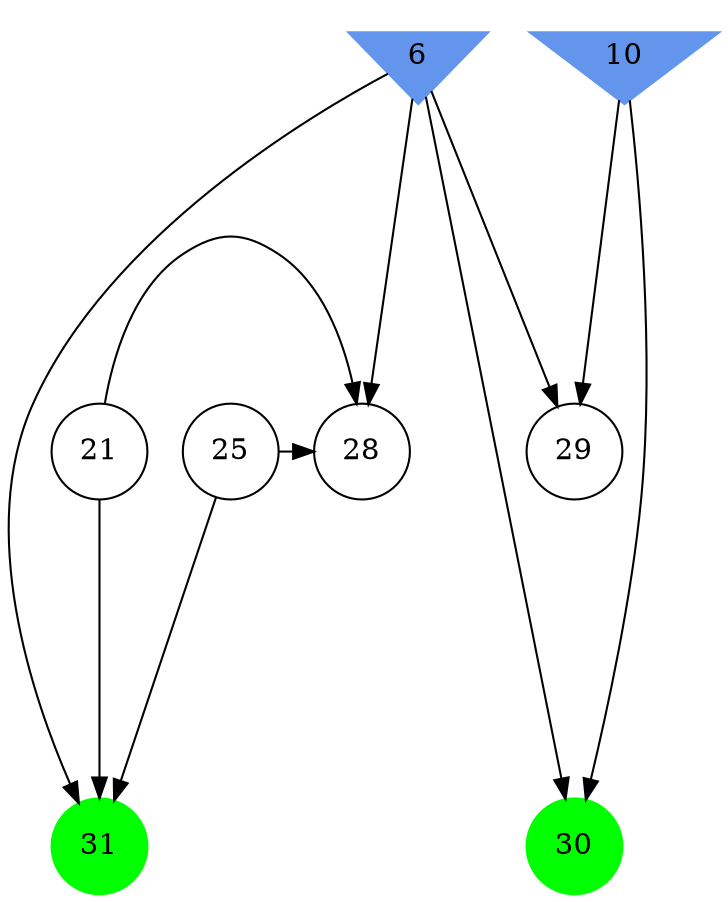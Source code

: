 digraph brain {
	ranksep=2.0;
	6 [shape=invtriangle,style=filled,color=cornflowerblue];
	10 [shape=invtriangle,style=filled,color=cornflowerblue];
	21 [shape=circle,color=black];
	25 [shape=circle,color=black];
	28 [shape=circle,color=black];
	29 [shape=circle,color=black];
	30 [shape=circle,style=filled,color=green];
	31 [shape=circle,style=filled,color=green];
	6	->	31;
	6	->	28;
	25	->	31;
	25	->	28;
	21	->	31;
	21	->	28;
	6	->	29;
	6	->	30;
	10	->	29;
	10	->	30;
	{ rank=same; 6; 10; }
	{ rank=same; 21; 25; 28; 29; }
	{ rank=same; 30; 31; }
}
